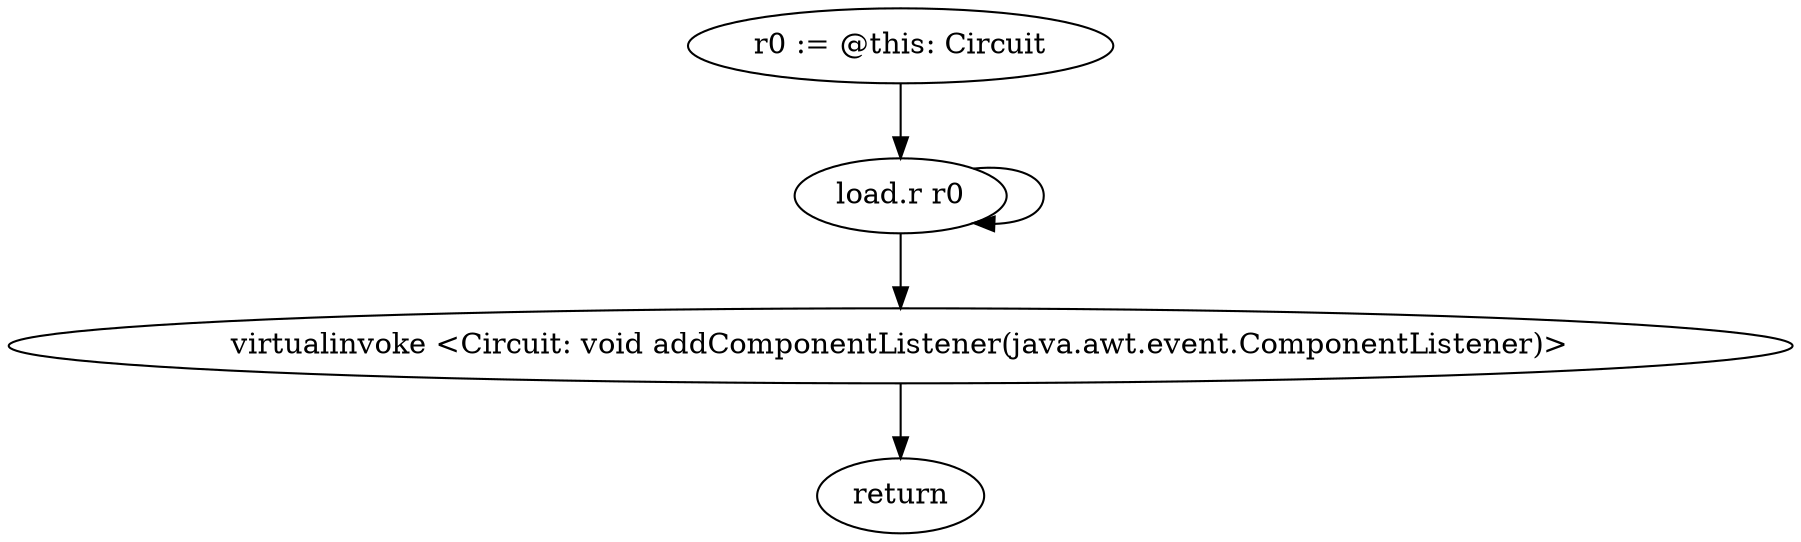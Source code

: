 digraph "" {
    "r0 := @this: Circuit"
    "load.r r0"
    "r0 := @this: Circuit"->"load.r r0";
    "load.r r0"->"load.r r0";
    "virtualinvoke <Circuit: void addComponentListener(java.awt.event.ComponentListener)>"
    "load.r r0"->"virtualinvoke <Circuit: void addComponentListener(java.awt.event.ComponentListener)>";
    "return"
    "virtualinvoke <Circuit: void addComponentListener(java.awt.event.ComponentListener)>"->"return";
}
